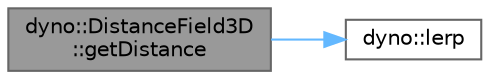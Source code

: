 digraph "dyno::DistanceField3D::getDistance"
{
 // LATEX_PDF_SIZE
  bgcolor="transparent";
  edge [fontname=Helvetica,fontsize=10,labelfontname=Helvetica,labelfontsize=10];
  node [fontname=Helvetica,fontsize=10,shape=box,height=0.2,width=0.4];
  rankdir="LR";
  Node1 [id="Node000001",label="dyno::DistanceField3D\l::getDistance",height=0.2,width=0.4,color="gray40", fillcolor="grey60", style="filled", fontcolor="black",tooltip="Query the signed distance for p."];
  Node1 -> Node2 [id="edge1_Node000001_Node000002",color="steelblue1",style="solid",tooltip=" "];
  Node2 [id="Node000002",label="dyno::lerp",height=0.2,width=0.4,color="grey40", fillcolor="white", style="filled",URL="$namespacedyno.html#a99ce241edf3b41cfc675c4e41c9cf73d",tooltip=" "];
}
